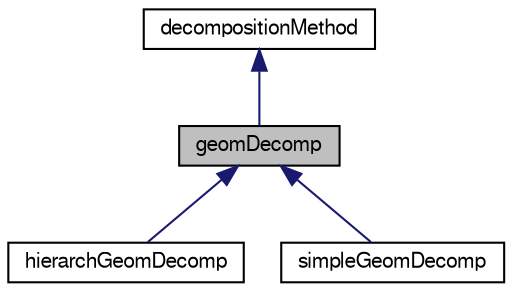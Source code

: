 digraph "geomDecomp"
{
  bgcolor="transparent";
  edge [fontname="FreeSans",fontsize="10",labelfontname="FreeSans",labelfontsize="10"];
  node [fontname="FreeSans",fontsize="10",shape=record];
  Node0 [label="geomDecomp",height=0.2,width=0.4,color="black", fillcolor="grey75", style="filled", fontcolor="black"];
  Node1 -> Node0 [dir="back",color="midnightblue",fontsize="10",style="solid",fontname="FreeSans"];
  Node1 [label="decompositionMethod",height=0.2,width=0.4,color="black",URL="$a28594.html",tooltip="Abstract base class for decomposition. "];
  Node0 -> Node2 [dir="back",color="midnightblue",fontsize="10",style="solid",fontname="FreeSans"];
  Node2 [label="hierarchGeomDecomp",height=0.2,width=0.4,color="black",URL="$a28606.html",tooltip="Does hierarchical decomposition of points. Works by first sorting the points in x direction into equa..."];
  Node0 -> Node3 [dir="back",color="midnightblue",fontsize="10",style="solid",fontname="FreeSans"];
  Node3 [label="simpleGeomDecomp",height=0.2,width=0.4,color="black",URL="$a28622.html"];
}
